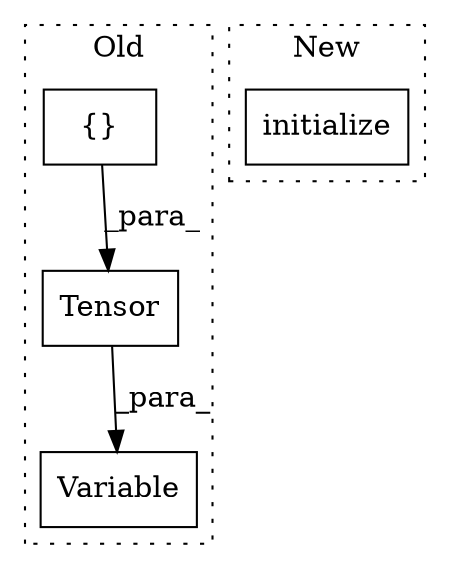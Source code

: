 digraph G {
subgraph cluster0 {
1 [label="Tensor" a="32" s="624,663" l="7,1" shape="box"];
3 [label="{}" a="4" s="640,662" l="1,1" shape="box"];
4 [label="Variable" a="32" s="609,664" l="9,1" shape="box"];
label = "Old";
style="dotted";
}
subgraph cluster1 {
2 [label="initialize" a="32" s="469,501" l="11,1" shape="box"];
label = "New";
style="dotted";
}
1 -> 4 [label="_para_"];
3 -> 1 [label="_para_"];
}